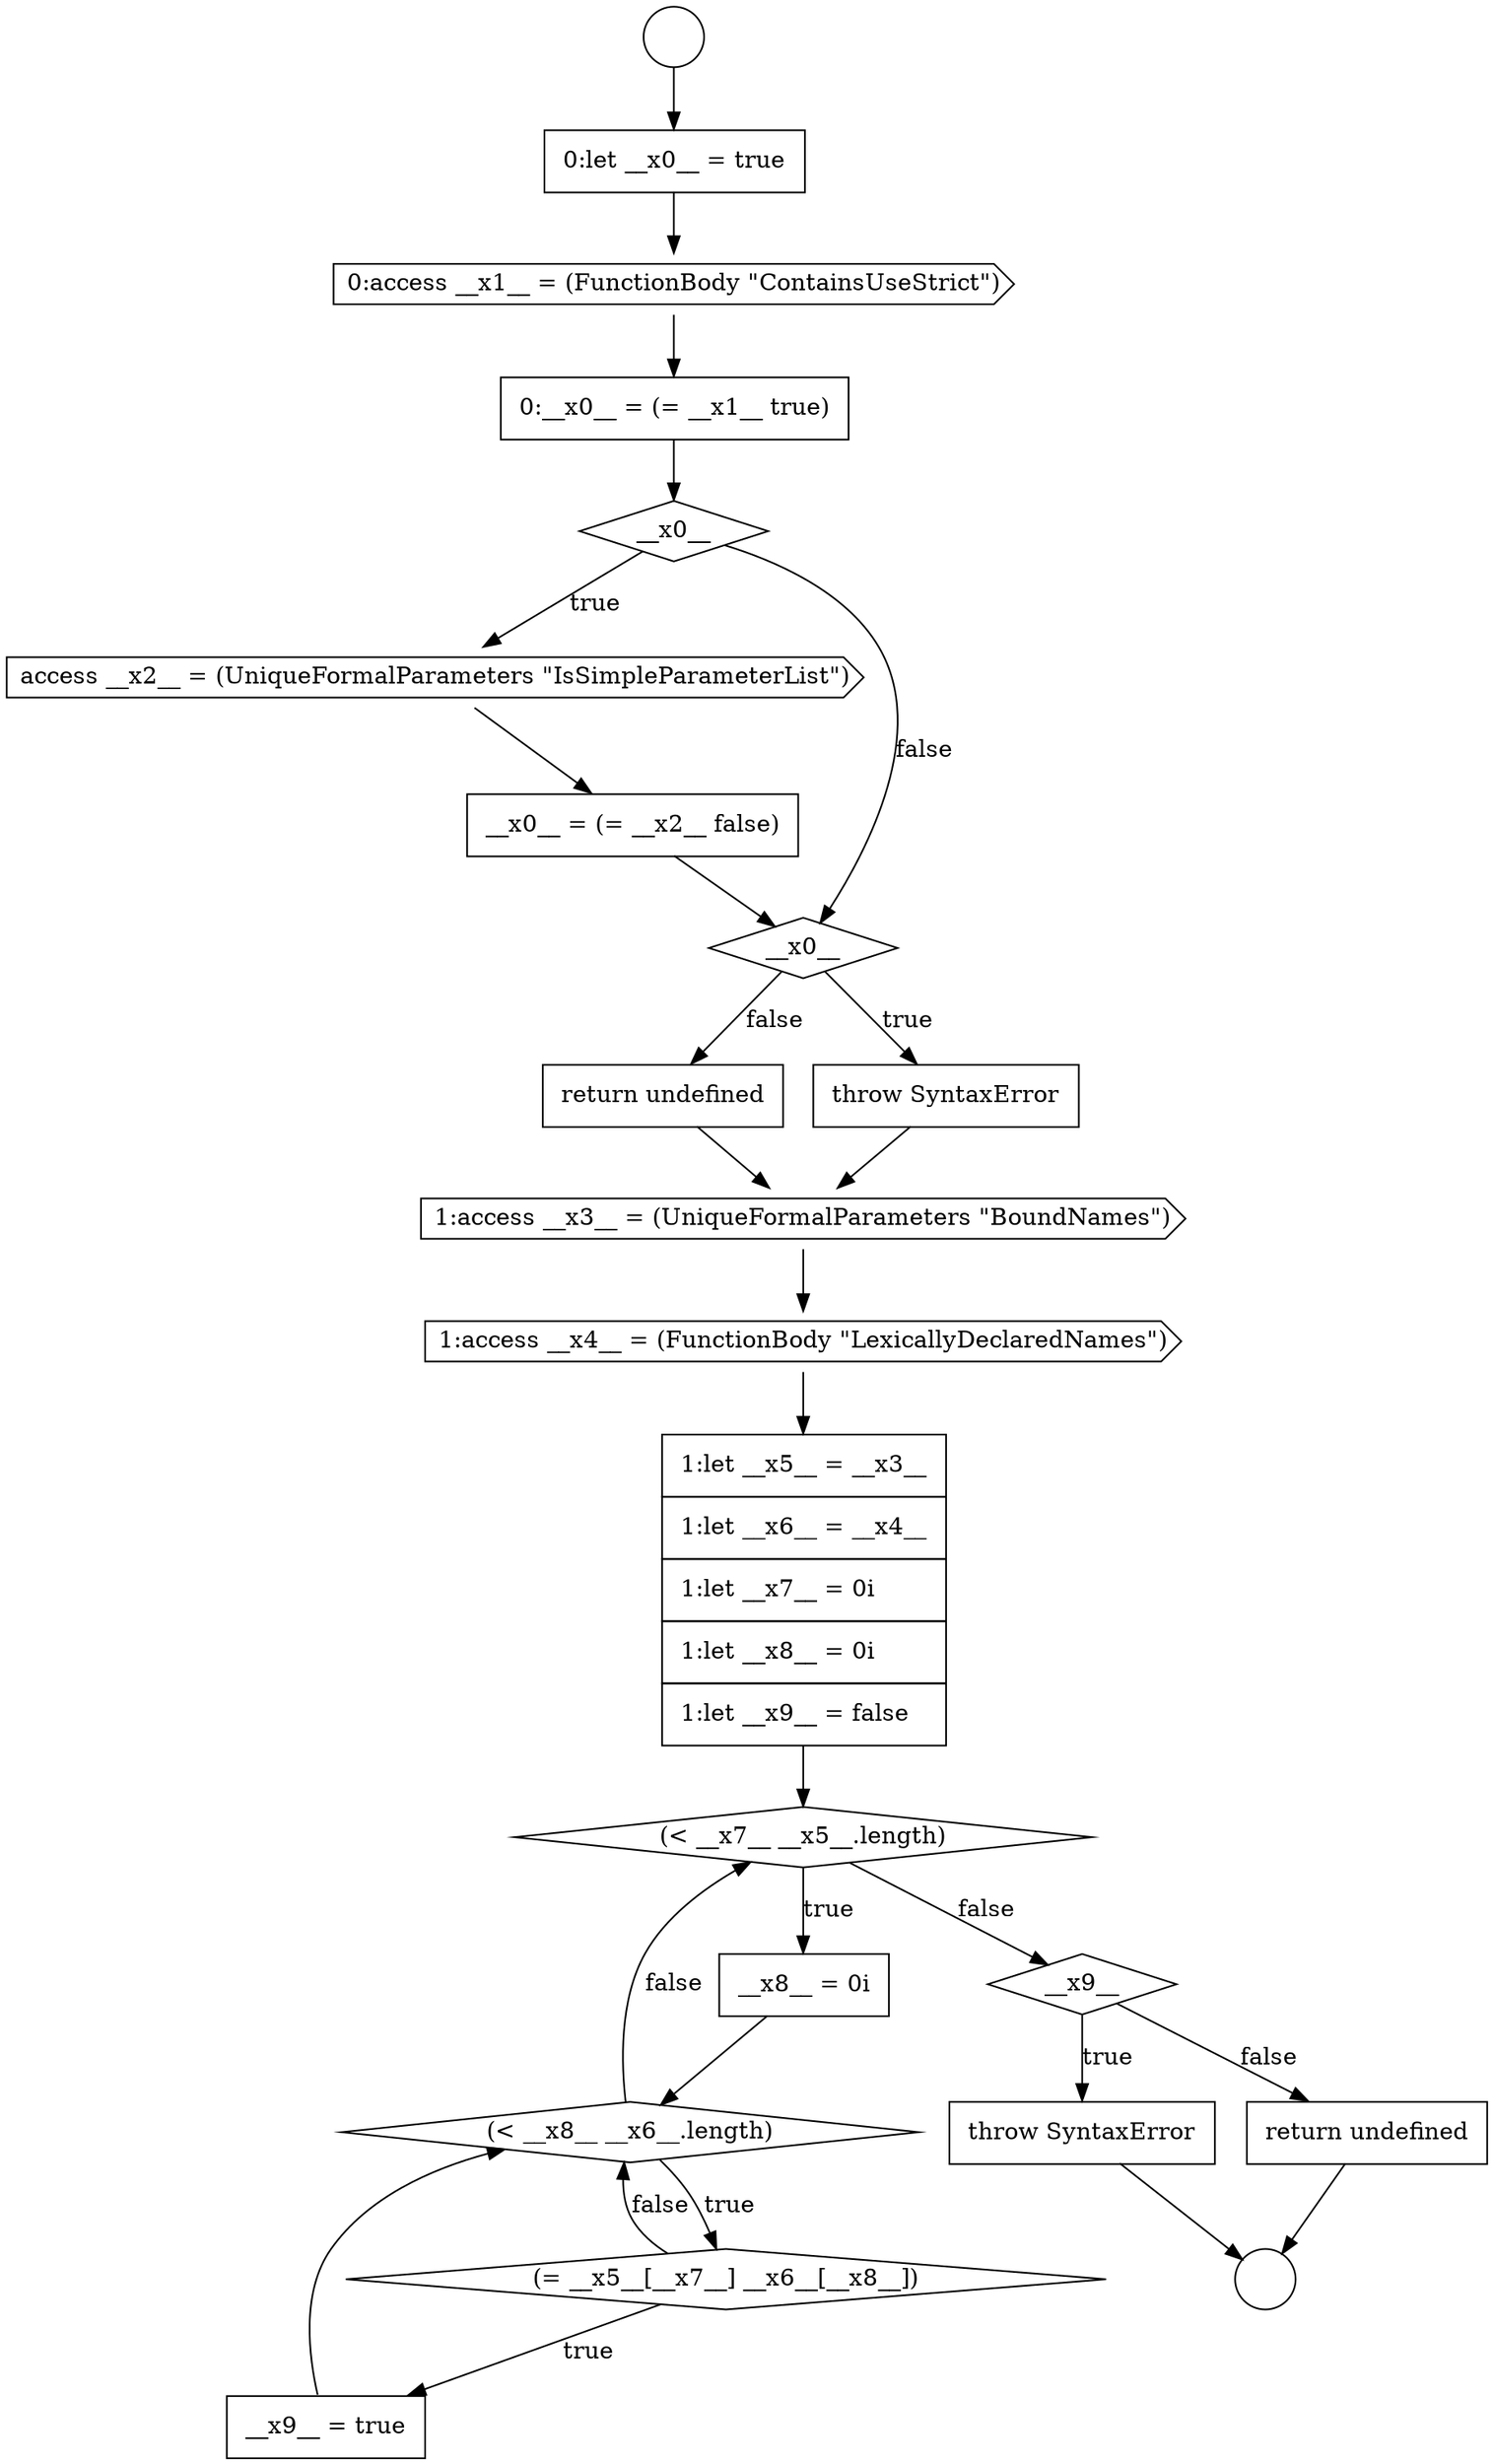 digraph {
  node18861 [shape=none, margin=0, label=<<font color="black">
    <table border="0" cellborder="1" cellspacing="0" cellpadding="10">
      <tr><td align="left">return undefined</td></tr>
    </table>
  </font>> color="black" fillcolor="white" style=filled]
  node18842 [shape=none, margin=0, label=<<font color="black">
    <table border="0" cellborder="1" cellspacing="0" cellpadding="10">
      <tr><td align="left">0:let __x0__ = true</td></tr>
    </table>
  </font>> color="black" fillcolor="white" style=filled]
  node18852 [shape=cds, label=<<font color="black">1:access __x4__ = (FunctionBody &quot;LexicallyDeclaredNames&quot;)</font>> color="black" fillcolor="white" style=filled]
  node18860 [shape=none, margin=0, label=<<font color="black">
    <table border="0" cellborder="1" cellspacing="0" cellpadding="10">
      <tr><td align="left">throw SyntaxError</td></tr>
    </table>
  </font>> color="black" fillcolor="white" style=filled]
  node18845 [shape=diamond, label=<<font color="black">__x0__</font>> color="black" fillcolor="white" style=filled]
  node18844 [shape=none, margin=0, label=<<font color="black">
    <table border="0" cellborder="1" cellspacing="0" cellpadding="10">
      <tr><td align="left">0:__x0__ = (= __x1__ true)</td></tr>
    </table>
  </font>> color="black" fillcolor="white" style=filled]
  node18858 [shape=none, margin=0, label=<<font color="black">
    <table border="0" cellborder="1" cellspacing="0" cellpadding="10">
      <tr><td align="left">__x9__ = true</td></tr>
    </table>
  </font>> color="black" fillcolor="white" style=filled]
  node18850 [shape=none, margin=0, label=<<font color="black">
    <table border="0" cellborder="1" cellspacing="0" cellpadding="10">
      <tr><td align="left">return undefined</td></tr>
    </table>
  </font>> color="black" fillcolor="white" style=filled]
  node18857 [shape=diamond, label=<<font color="black">(= __x5__[__x7__] __x6__[__x8__])</font>> color="black" fillcolor="white" style=filled]
  node18851 [shape=cds, label=<<font color="black">1:access __x3__ = (UniqueFormalParameters &quot;BoundNames&quot;)</font>> color="black" fillcolor="white" style=filled]
  node18846 [shape=cds, label=<<font color="black">access __x2__ = (UniqueFormalParameters &quot;IsSimpleParameterList&quot;)</font>> color="black" fillcolor="white" style=filled]
  node18856 [shape=diamond, label=<<font color="black">(&lt; __x8__ __x6__.length)</font>> color="black" fillcolor="white" style=filled]
  node18853 [shape=none, margin=0, label=<<font color="black">
    <table border="0" cellborder="1" cellspacing="0" cellpadding="10">
      <tr><td align="left">1:let __x5__ = __x3__</td></tr>
      <tr><td align="left">1:let __x6__ = __x4__</td></tr>
      <tr><td align="left">1:let __x7__ = 0i</td></tr>
      <tr><td align="left">1:let __x8__ = 0i</td></tr>
      <tr><td align="left">1:let __x9__ = false</td></tr>
    </table>
  </font>> color="black" fillcolor="white" style=filled]
  node18841 [shape=circle label=" " color="black" fillcolor="white" style=filled]
  node18859 [shape=diamond, label=<<font color="black">__x9__</font>> color="black" fillcolor="white" style=filled]
  node18849 [shape=none, margin=0, label=<<font color="black">
    <table border="0" cellborder="1" cellspacing="0" cellpadding="10">
      <tr><td align="left">throw SyntaxError</td></tr>
    </table>
  </font>> color="black" fillcolor="white" style=filled]
  node18848 [shape=diamond, label=<<font color="black">__x0__</font>> color="black" fillcolor="white" style=filled]
  node18854 [shape=diamond, label=<<font color="black">(&lt; __x7__ __x5__.length)</font>> color="black" fillcolor="white" style=filled]
  node18840 [shape=circle label=" " color="black" fillcolor="white" style=filled]
  node18843 [shape=cds, label=<<font color="black">0:access __x1__ = (FunctionBody &quot;ContainsUseStrict&quot;)</font>> color="black" fillcolor="white" style=filled]
  node18855 [shape=none, margin=0, label=<<font color="black">
    <table border="0" cellborder="1" cellspacing="0" cellpadding="10">
      <tr><td align="left">__x8__ = 0i</td></tr>
    </table>
  </font>> color="black" fillcolor="white" style=filled]
  node18847 [shape=none, margin=0, label=<<font color="black">
    <table border="0" cellborder="1" cellspacing="0" cellpadding="10">
      <tr><td align="left">__x0__ = (= __x2__ false)</td></tr>
    </table>
  </font>> color="black" fillcolor="white" style=filled]
  node18860 -> node18841 [ color="black"]
  node18854 -> node18855 [label=<<font color="black">true</font>> color="black"]
  node18854 -> node18859 [label=<<font color="black">false</font>> color="black"]
  node18857 -> node18858 [label=<<font color="black">true</font>> color="black"]
  node18857 -> node18856 [label=<<font color="black">false</font>> color="black"]
  node18856 -> node18857 [label=<<font color="black">true</font>> color="black"]
  node18856 -> node18854 [label=<<font color="black">false</font>> color="black"]
  node18842 -> node18843 [ color="black"]
  node18850 -> node18851 [ color="black"]
  node18844 -> node18845 [ color="black"]
  node18852 -> node18853 [ color="black"]
  node18851 -> node18852 [ color="black"]
  node18849 -> node18851 [ color="black"]
  node18858 -> node18856 [ color="black"]
  node18840 -> node18842 [ color="black"]
  node18847 -> node18848 [ color="black"]
  node18846 -> node18847 [ color="black"]
  node18845 -> node18846 [label=<<font color="black">true</font>> color="black"]
  node18845 -> node18848 [label=<<font color="black">false</font>> color="black"]
  node18843 -> node18844 [ color="black"]
  node18853 -> node18854 [ color="black"]
  node18848 -> node18849 [label=<<font color="black">true</font>> color="black"]
  node18848 -> node18850 [label=<<font color="black">false</font>> color="black"]
  node18855 -> node18856 [ color="black"]
  node18859 -> node18860 [label=<<font color="black">true</font>> color="black"]
  node18859 -> node18861 [label=<<font color="black">false</font>> color="black"]
  node18861 -> node18841 [ color="black"]
}
